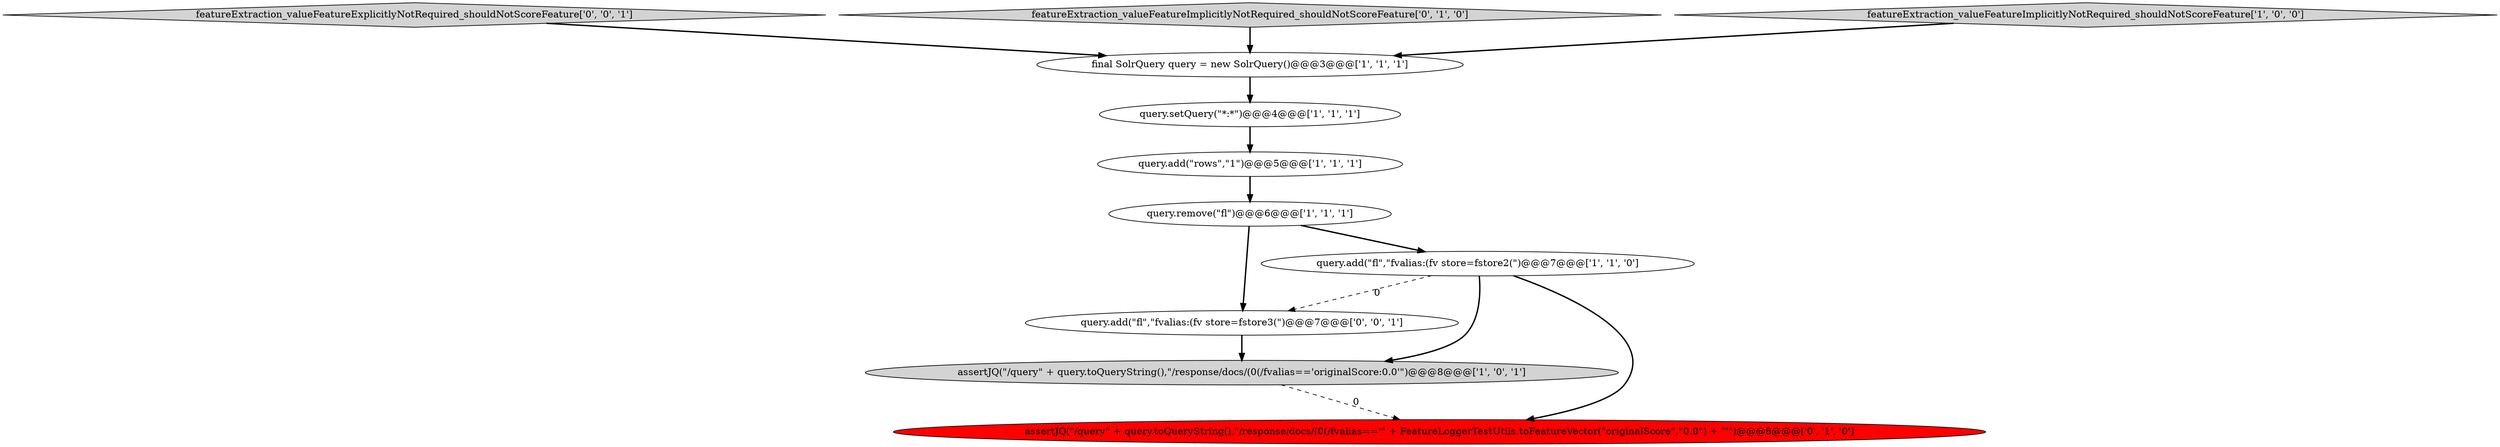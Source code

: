 digraph {
9 [style = filled, label = "query.add(\"fl\",\"fvalias:(fv store=fstore3(\")@@@7@@@['0', '0', '1']", fillcolor = white, shape = ellipse image = "AAA0AAABBB3BBB"];
4 [style = filled, label = "query.add(\"fl\",\"fvalias:(fv store=fstore2(\")@@@7@@@['1', '1', '0']", fillcolor = white, shape = ellipse image = "AAA0AAABBB1BBB"];
10 [style = filled, label = "featureExtraction_valueFeatureExplicitlyNotRequired_shouldNotScoreFeature['0', '0', '1']", fillcolor = lightgray, shape = diamond image = "AAA0AAABBB3BBB"];
1 [style = filled, label = "assertJQ(\"/query\" + query.toQueryString(),\"/response/docs/(0(/fvalias=='originalScore:0.0'\")@@@8@@@['1', '0', '1']", fillcolor = lightgray, shape = ellipse image = "AAA0AAABBB1BBB"];
7 [style = filled, label = "assertJQ(\"/query\" + query.toQueryString(),\"/response/docs/(0(/fvalias=='\" + FeatureLoggerTestUtils.toFeatureVector(\"originalScore\",\"0.0\") + \"'\")@@@8@@@['0', '1', '0']", fillcolor = red, shape = ellipse image = "AAA1AAABBB2BBB"];
5 [style = filled, label = "final SolrQuery query = new SolrQuery()@@@3@@@['1', '1', '1']", fillcolor = white, shape = ellipse image = "AAA0AAABBB1BBB"];
8 [style = filled, label = "featureExtraction_valueFeatureImplicitlyNotRequired_shouldNotScoreFeature['0', '1', '0']", fillcolor = lightgray, shape = diamond image = "AAA0AAABBB2BBB"];
6 [style = filled, label = "query.add(\"rows\",\"1\")@@@5@@@['1', '1', '1']", fillcolor = white, shape = ellipse image = "AAA0AAABBB1BBB"];
2 [style = filled, label = "featureExtraction_valueFeatureImplicitlyNotRequired_shouldNotScoreFeature['1', '0', '0']", fillcolor = lightgray, shape = diamond image = "AAA0AAABBB1BBB"];
0 [style = filled, label = "query.setQuery(\"*:*\")@@@4@@@['1', '1', '1']", fillcolor = white, shape = ellipse image = "AAA0AAABBB1BBB"];
3 [style = filled, label = "query.remove(\"fl\")@@@6@@@['1', '1', '1']", fillcolor = white, shape = ellipse image = "AAA0AAABBB1BBB"];
3->9 [style = bold, label=""];
6->3 [style = bold, label=""];
4->9 [style = dashed, label="0"];
4->1 [style = bold, label=""];
10->5 [style = bold, label=""];
1->7 [style = dashed, label="0"];
8->5 [style = bold, label=""];
5->0 [style = bold, label=""];
9->1 [style = bold, label=""];
0->6 [style = bold, label=""];
3->4 [style = bold, label=""];
4->7 [style = bold, label=""];
2->5 [style = bold, label=""];
}
